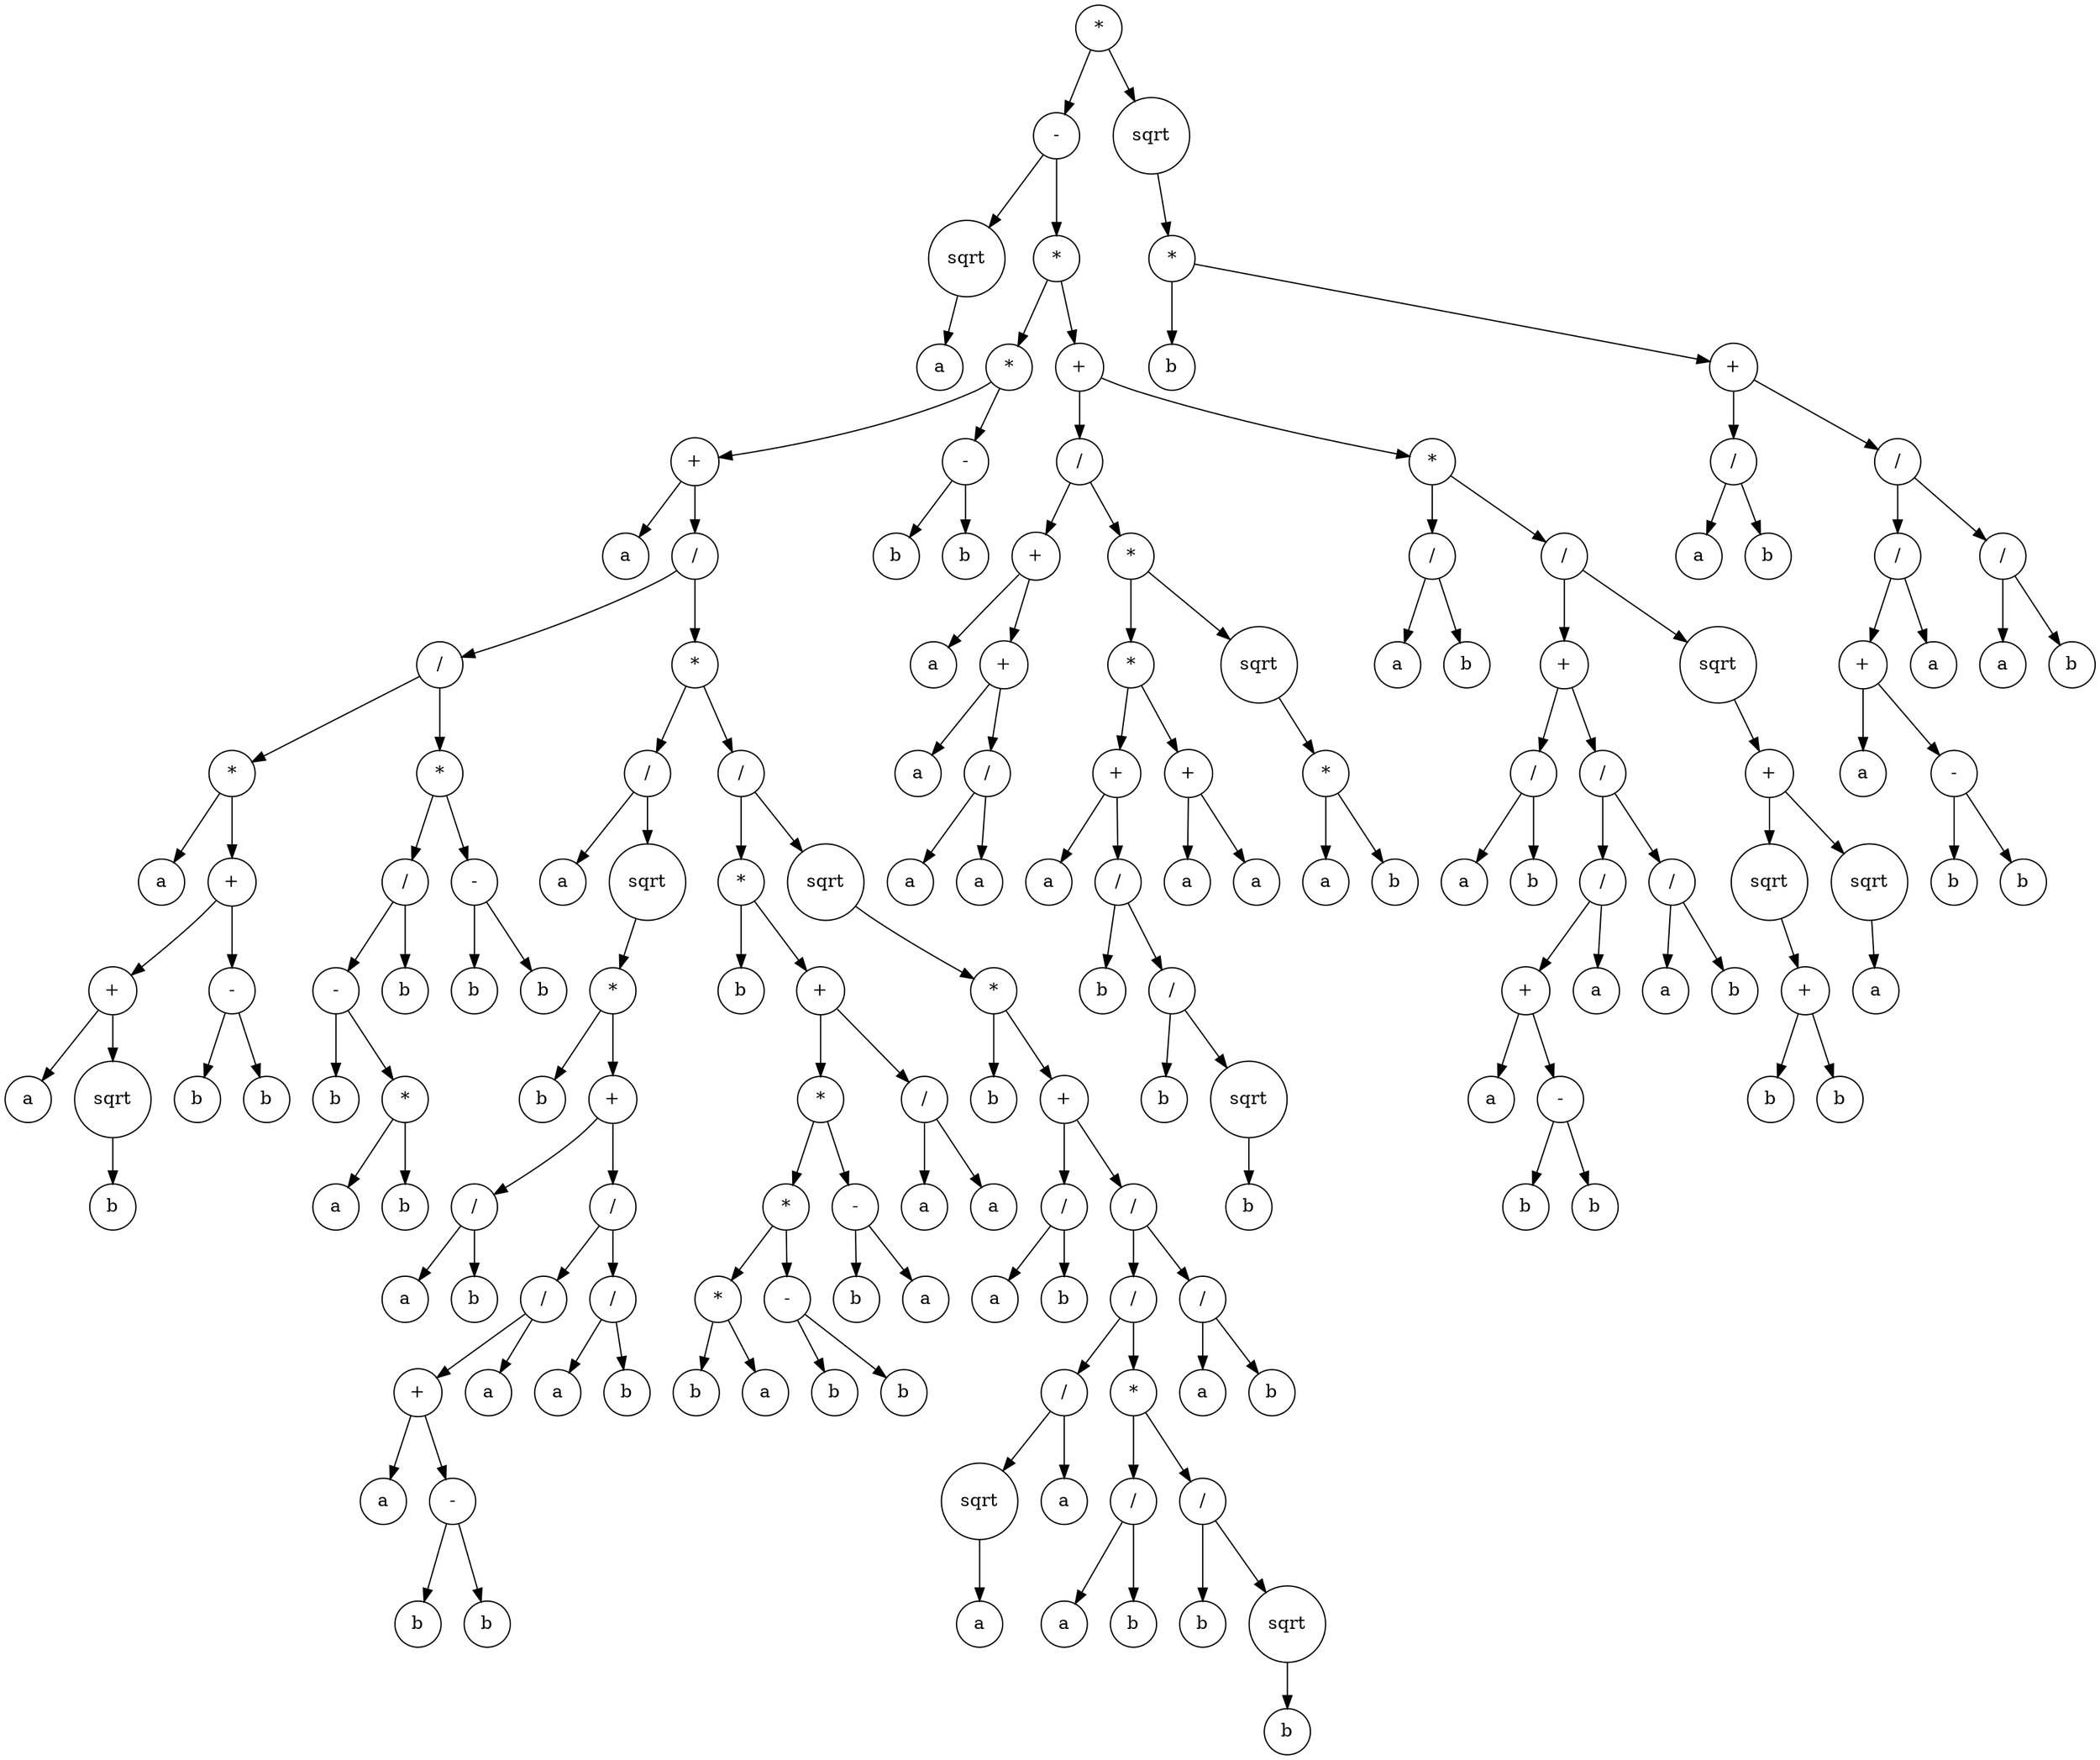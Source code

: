 digraph g {
graph [ordering=out];
node [shape=circle];
n[label = "*"];
n0[label = "-"];
n00[label = "sqrt"];
n000[label = "a"];
n00 -> n000;
n0 -> n00;
n01[label = "*"];
n010[label = "*"];
n0100[label = "+"];
n01000[label = "a"];
n0100 -> n01000;
n01001[label = "/"];
n010010[label = "/"];
n0100100[label = "*"];
n01001000[label = "a"];
n0100100 -> n01001000;
n01001001[label = "+"];
n010010010[label = "+"];
n0100100100[label = "a"];
n010010010 -> n0100100100;
n0100100101[label = "sqrt"];
n01001001010[label = "b"];
n0100100101 -> n01001001010;
n010010010 -> n0100100101;
n01001001 -> n010010010;
n010010011[label = "-"];
n0100100110[label = "b"];
n010010011 -> n0100100110;
n0100100111[label = "b"];
n010010011 -> n0100100111;
n01001001 -> n010010011;
n0100100 -> n01001001;
n010010 -> n0100100;
n0100101[label = "*"];
n01001010[label = "/"];
n010010100[label = "-"];
n0100101000[label = "b"];
n010010100 -> n0100101000;
n0100101001[label = "*"];
n01001010010[label = "a"];
n0100101001 -> n01001010010;
n01001010011[label = "b"];
n0100101001 -> n01001010011;
n010010100 -> n0100101001;
n01001010 -> n010010100;
n010010101[label = "b"];
n01001010 -> n010010101;
n0100101 -> n01001010;
n01001011[label = "-"];
n010010110[label = "b"];
n01001011 -> n010010110;
n010010111[label = "b"];
n01001011 -> n010010111;
n0100101 -> n01001011;
n010010 -> n0100101;
n01001 -> n010010;
n010011[label = "*"];
n0100110[label = "/"];
n01001100[label = "a"];
n0100110 -> n01001100;
n01001101[label = "sqrt"];
n010011010[label = "*"];
n0100110100[label = "b"];
n010011010 -> n0100110100;
n0100110101[label = "+"];
n01001101010[label = "/"];
n010011010100[label = "a"];
n01001101010 -> n010011010100;
n010011010101[label = "b"];
n01001101010 -> n010011010101;
n0100110101 -> n01001101010;
n01001101011[label = "/"];
n010011010110[label = "/"];
n0100110101100[label = "+"];
n01001101011000[label = "a"];
n0100110101100 -> n01001101011000;
n01001101011001[label = "-"];
n010011010110010[label = "b"];
n01001101011001 -> n010011010110010;
n010011010110011[label = "b"];
n01001101011001 -> n010011010110011;
n0100110101100 -> n01001101011001;
n010011010110 -> n0100110101100;
n0100110101101[label = "a"];
n010011010110 -> n0100110101101;
n01001101011 -> n010011010110;
n010011010111[label = "/"];
n0100110101110[label = "a"];
n010011010111 -> n0100110101110;
n0100110101111[label = "b"];
n010011010111 -> n0100110101111;
n01001101011 -> n010011010111;
n0100110101 -> n01001101011;
n010011010 -> n0100110101;
n01001101 -> n010011010;
n0100110 -> n01001101;
n010011 -> n0100110;
n0100111[label = "/"];
n01001110[label = "*"];
n010011100[label = "b"];
n01001110 -> n010011100;
n010011101[label = "+"];
n0100111010[label = "*"];
n01001110100[label = "*"];
n010011101000[label = "*"];
n0100111010000[label = "b"];
n010011101000 -> n0100111010000;
n0100111010001[label = "a"];
n010011101000 -> n0100111010001;
n01001110100 -> n010011101000;
n010011101001[label = "-"];
n0100111010010[label = "b"];
n010011101001 -> n0100111010010;
n0100111010011[label = "b"];
n010011101001 -> n0100111010011;
n01001110100 -> n010011101001;
n0100111010 -> n01001110100;
n01001110101[label = "-"];
n010011101010[label = "b"];
n01001110101 -> n010011101010;
n010011101011[label = "a"];
n01001110101 -> n010011101011;
n0100111010 -> n01001110101;
n010011101 -> n0100111010;
n0100111011[label = "/"];
n01001110110[label = "a"];
n0100111011 -> n01001110110;
n01001110111[label = "a"];
n0100111011 -> n01001110111;
n010011101 -> n0100111011;
n01001110 -> n010011101;
n0100111 -> n01001110;
n01001111[label = "sqrt"];
n010011110[label = "*"];
n0100111100[label = "b"];
n010011110 -> n0100111100;
n0100111101[label = "+"];
n01001111010[label = "/"];
n010011110100[label = "a"];
n01001111010 -> n010011110100;
n010011110101[label = "b"];
n01001111010 -> n010011110101;
n0100111101 -> n01001111010;
n01001111011[label = "/"];
n010011110110[label = "/"];
n0100111101100[label = "/"];
n01001111011000[label = "sqrt"];
n010011110110000[label = "a"];
n01001111011000 -> n010011110110000;
n0100111101100 -> n01001111011000;
n01001111011001[label = "a"];
n0100111101100 -> n01001111011001;
n010011110110 -> n0100111101100;
n0100111101101[label = "*"];
n01001111011010[label = "/"];
n010011110110100[label = "a"];
n01001111011010 -> n010011110110100;
n010011110110101[label = "b"];
n01001111011010 -> n010011110110101;
n0100111101101 -> n01001111011010;
n01001111011011[label = "/"];
n010011110110110[label = "b"];
n01001111011011 -> n010011110110110;
n010011110110111[label = "sqrt"];
n0100111101101110[label = "b"];
n010011110110111 -> n0100111101101110;
n01001111011011 -> n010011110110111;
n0100111101101 -> n01001111011011;
n010011110110 -> n0100111101101;
n01001111011 -> n010011110110;
n010011110111[label = "/"];
n0100111101110[label = "a"];
n010011110111 -> n0100111101110;
n0100111101111[label = "b"];
n010011110111 -> n0100111101111;
n01001111011 -> n010011110111;
n0100111101 -> n01001111011;
n010011110 -> n0100111101;
n01001111 -> n010011110;
n0100111 -> n01001111;
n010011 -> n0100111;
n01001 -> n010011;
n0100 -> n01001;
n010 -> n0100;
n0101[label = "-"];
n01010[label = "b"];
n0101 -> n01010;
n01011[label = "b"];
n0101 -> n01011;
n010 -> n0101;
n01 -> n010;
n011[label = "+"];
n0110[label = "/"];
n01100[label = "+"];
n011000[label = "a"];
n01100 -> n011000;
n011001[label = "+"];
n0110010[label = "a"];
n011001 -> n0110010;
n0110011[label = "/"];
n01100110[label = "a"];
n0110011 -> n01100110;
n01100111[label = "a"];
n0110011 -> n01100111;
n011001 -> n0110011;
n01100 -> n011001;
n0110 -> n01100;
n01101[label = "*"];
n011010[label = "*"];
n0110100[label = "+"];
n01101000[label = "a"];
n0110100 -> n01101000;
n01101001[label = "/"];
n011010010[label = "b"];
n01101001 -> n011010010;
n011010011[label = "/"];
n0110100110[label = "b"];
n011010011 -> n0110100110;
n0110100111[label = "sqrt"];
n01101001110[label = "b"];
n0110100111 -> n01101001110;
n011010011 -> n0110100111;
n01101001 -> n011010011;
n0110100 -> n01101001;
n011010 -> n0110100;
n0110101[label = "+"];
n01101010[label = "a"];
n0110101 -> n01101010;
n01101011[label = "a"];
n0110101 -> n01101011;
n011010 -> n0110101;
n01101 -> n011010;
n011011[label = "sqrt"];
n0110110[label = "*"];
n01101100[label = "a"];
n0110110 -> n01101100;
n01101101[label = "b"];
n0110110 -> n01101101;
n011011 -> n0110110;
n01101 -> n011011;
n0110 -> n01101;
n011 -> n0110;
n0111[label = "*"];
n01110[label = "/"];
n011100[label = "a"];
n01110 -> n011100;
n011101[label = "b"];
n01110 -> n011101;
n0111 -> n01110;
n01111[label = "/"];
n011110[label = "+"];
n0111100[label = "/"];
n01111000[label = "a"];
n0111100 -> n01111000;
n01111001[label = "b"];
n0111100 -> n01111001;
n011110 -> n0111100;
n0111101[label = "/"];
n01111010[label = "/"];
n011110100[label = "+"];
n0111101000[label = "a"];
n011110100 -> n0111101000;
n0111101001[label = "-"];
n01111010010[label = "b"];
n0111101001 -> n01111010010;
n01111010011[label = "b"];
n0111101001 -> n01111010011;
n011110100 -> n0111101001;
n01111010 -> n011110100;
n011110101[label = "a"];
n01111010 -> n011110101;
n0111101 -> n01111010;
n01111011[label = "/"];
n011110110[label = "a"];
n01111011 -> n011110110;
n011110111[label = "b"];
n01111011 -> n011110111;
n0111101 -> n01111011;
n011110 -> n0111101;
n01111 -> n011110;
n011111[label = "sqrt"];
n0111110[label = "+"];
n01111100[label = "sqrt"];
n011111000[label = "+"];
n0111110000[label = "b"];
n011111000 -> n0111110000;
n0111110001[label = "b"];
n011111000 -> n0111110001;
n01111100 -> n011111000;
n0111110 -> n01111100;
n01111101[label = "sqrt"];
n011111010[label = "a"];
n01111101 -> n011111010;
n0111110 -> n01111101;
n011111 -> n0111110;
n01111 -> n011111;
n0111 -> n01111;
n011 -> n0111;
n01 -> n011;
n0 -> n01;
n -> n0;
n1[label = "sqrt"];
n10[label = "*"];
n100[label = "b"];
n10 -> n100;
n101[label = "+"];
n1010[label = "/"];
n10100[label = "a"];
n1010 -> n10100;
n10101[label = "b"];
n1010 -> n10101;
n101 -> n1010;
n1011[label = "/"];
n10110[label = "/"];
n101100[label = "+"];
n1011000[label = "a"];
n101100 -> n1011000;
n1011001[label = "-"];
n10110010[label = "b"];
n1011001 -> n10110010;
n10110011[label = "b"];
n1011001 -> n10110011;
n101100 -> n1011001;
n10110 -> n101100;
n101101[label = "a"];
n10110 -> n101101;
n1011 -> n10110;
n10111[label = "/"];
n101110[label = "a"];
n10111 -> n101110;
n101111[label = "b"];
n10111 -> n101111;
n1011 -> n10111;
n101 -> n1011;
n10 -> n101;
n1 -> n10;
n -> n1;
}
